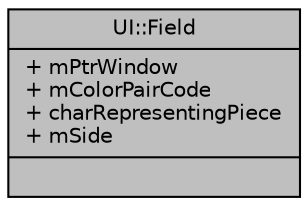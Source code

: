 digraph "UI::Field"
{
 // LATEX_PDF_SIZE
  edge [fontname="Helvetica",fontsize="10",labelfontname="Helvetica",labelfontsize="10"];
  node [fontname="Helvetica",fontsize="10",shape=record];
  Node1 [label="{UI::Field\n|+ mPtrWindow\l+ mColorPairCode\l+ charRepresentingPiece\l+ mSide\l|}",height=0.2,width=0.4,color="black", fillcolor="grey75", style="filled", fontcolor="black",tooltip=" "];
}
